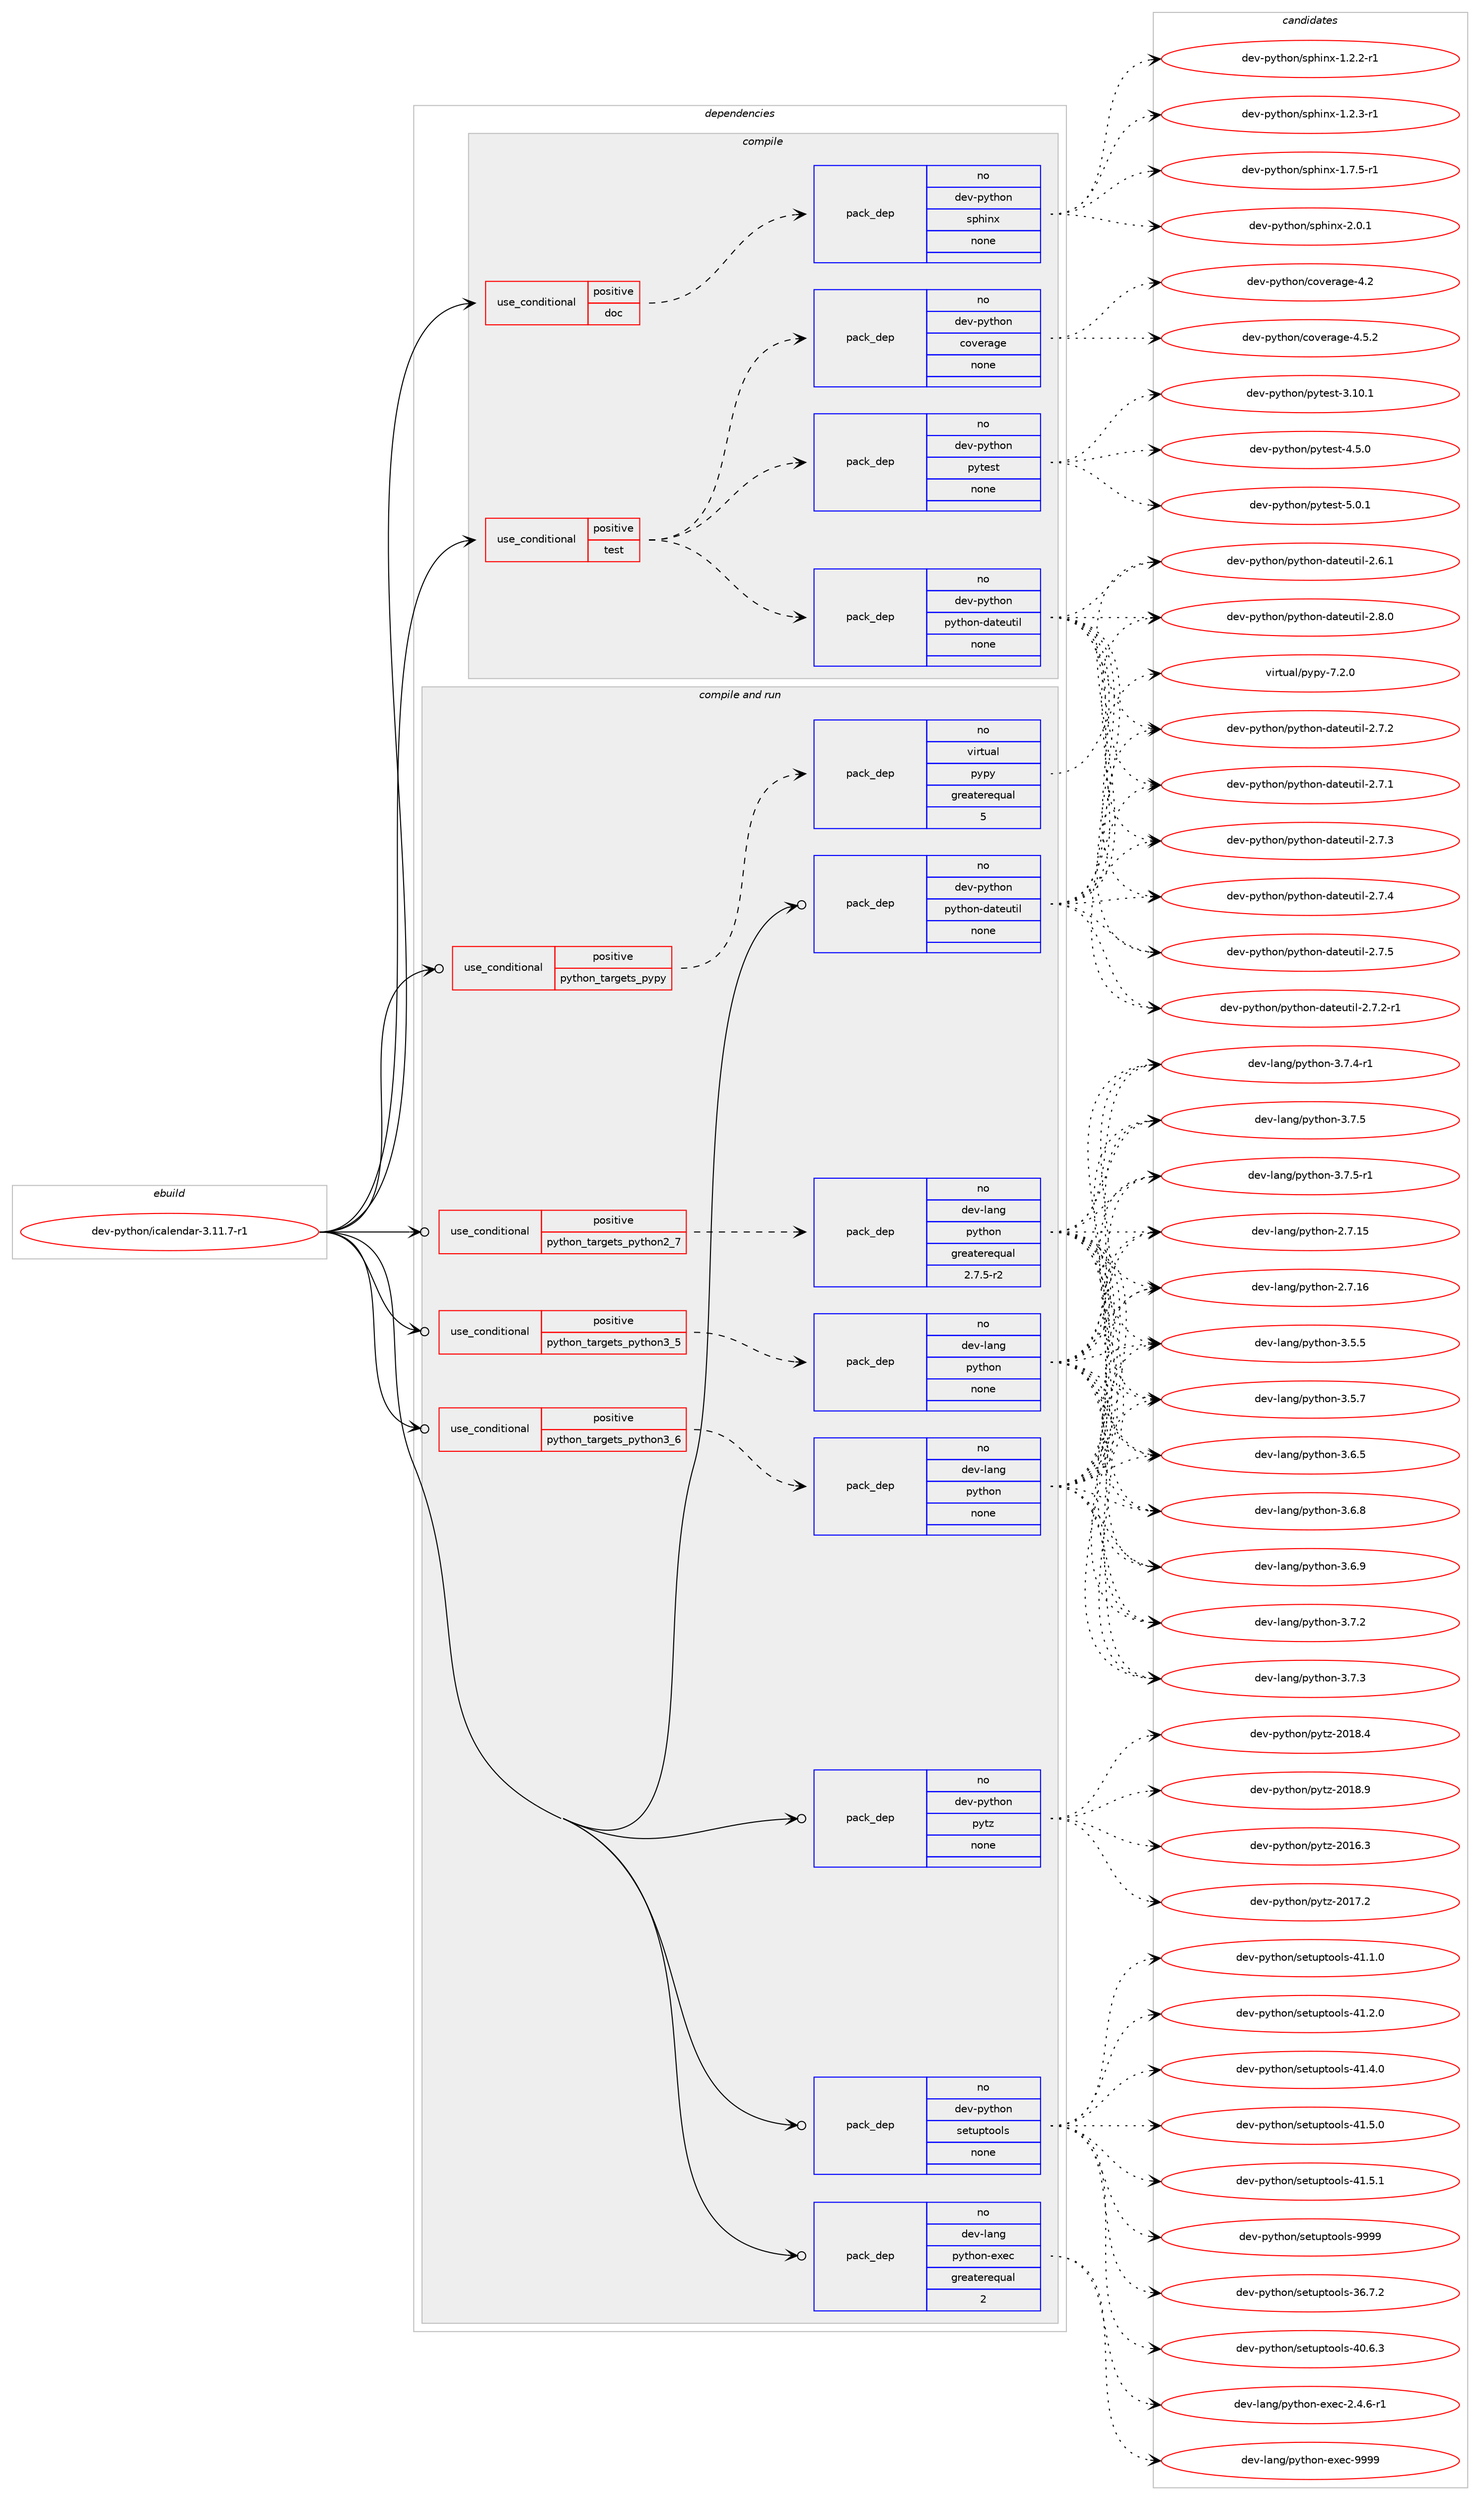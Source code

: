 digraph prolog {

# *************
# Graph options
# *************

newrank=true;
concentrate=true;
compound=true;
graph [rankdir=LR,fontname=Helvetica,fontsize=10,ranksep=1.5];#, ranksep=2.5, nodesep=0.2];
edge  [arrowhead=vee];
node  [fontname=Helvetica,fontsize=10];

# **********
# The ebuild
# **********

subgraph cluster_leftcol {
color=gray;
rank=same;
label=<<i>ebuild</i>>;
id [label="dev-python/icalendar-3.11.7-r1", color=red, width=4, href="../dev-python/icalendar-3.11.7-r1.svg"];
}

# ****************
# The dependencies
# ****************

subgraph cluster_midcol {
color=gray;
label=<<i>dependencies</i>>;
subgraph cluster_compile {
fillcolor="#eeeeee";
style=filled;
label=<<i>compile</i>>;
subgraph cond140720 {
dependency609069 [label=<<TABLE BORDER="0" CELLBORDER="1" CELLSPACING="0" CELLPADDING="4"><TR><TD ROWSPAN="3" CELLPADDING="10">use_conditional</TD></TR><TR><TD>positive</TD></TR><TR><TD>doc</TD></TR></TABLE>>, shape=none, color=red];
subgraph pack456550 {
dependency609070 [label=<<TABLE BORDER="0" CELLBORDER="1" CELLSPACING="0" CELLPADDING="4" WIDTH="220"><TR><TD ROWSPAN="6" CELLPADDING="30">pack_dep</TD></TR><TR><TD WIDTH="110">no</TD></TR><TR><TD>dev-python</TD></TR><TR><TD>sphinx</TD></TR><TR><TD>none</TD></TR><TR><TD></TD></TR></TABLE>>, shape=none, color=blue];
}
dependency609069:e -> dependency609070:w [weight=20,style="dashed",arrowhead="vee"];
}
id:e -> dependency609069:w [weight=20,style="solid",arrowhead="vee"];
subgraph cond140721 {
dependency609071 [label=<<TABLE BORDER="0" CELLBORDER="1" CELLSPACING="0" CELLPADDING="4"><TR><TD ROWSPAN="3" CELLPADDING="10">use_conditional</TD></TR><TR><TD>positive</TD></TR><TR><TD>test</TD></TR></TABLE>>, shape=none, color=red];
subgraph pack456551 {
dependency609072 [label=<<TABLE BORDER="0" CELLBORDER="1" CELLSPACING="0" CELLPADDING="4" WIDTH="220"><TR><TD ROWSPAN="6" CELLPADDING="30">pack_dep</TD></TR><TR><TD WIDTH="110">no</TD></TR><TR><TD>dev-python</TD></TR><TR><TD>python-dateutil</TD></TR><TR><TD>none</TD></TR><TR><TD></TD></TR></TABLE>>, shape=none, color=blue];
}
dependency609071:e -> dependency609072:w [weight=20,style="dashed",arrowhead="vee"];
subgraph pack456552 {
dependency609073 [label=<<TABLE BORDER="0" CELLBORDER="1" CELLSPACING="0" CELLPADDING="4" WIDTH="220"><TR><TD ROWSPAN="6" CELLPADDING="30">pack_dep</TD></TR><TR><TD WIDTH="110">no</TD></TR><TR><TD>dev-python</TD></TR><TR><TD>pytest</TD></TR><TR><TD>none</TD></TR><TR><TD></TD></TR></TABLE>>, shape=none, color=blue];
}
dependency609071:e -> dependency609073:w [weight=20,style="dashed",arrowhead="vee"];
subgraph pack456553 {
dependency609074 [label=<<TABLE BORDER="0" CELLBORDER="1" CELLSPACING="0" CELLPADDING="4" WIDTH="220"><TR><TD ROWSPAN="6" CELLPADDING="30">pack_dep</TD></TR><TR><TD WIDTH="110">no</TD></TR><TR><TD>dev-python</TD></TR><TR><TD>coverage</TD></TR><TR><TD>none</TD></TR><TR><TD></TD></TR></TABLE>>, shape=none, color=blue];
}
dependency609071:e -> dependency609074:w [weight=20,style="dashed",arrowhead="vee"];
}
id:e -> dependency609071:w [weight=20,style="solid",arrowhead="vee"];
}
subgraph cluster_compileandrun {
fillcolor="#eeeeee";
style=filled;
label=<<i>compile and run</i>>;
subgraph cond140722 {
dependency609075 [label=<<TABLE BORDER="0" CELLBORDER="1" CELLSPACING="0" CELLPADDING="4"><TR><TD ROWSPAN="3" CELLPADDING="10">use_conditional</TD></TR><TR><TD>positive</TD></TR><TR><TD>python_targets_pypy</TD></TR></TABLE>>, shape=none, color=red];
subgraph pack456554 {
dependency609076 [label=<<TABLE BORDER="0" CELLBORDER="1" CELLSPACING="0" CELLPADDING="4" WIDTH="220"><TR><TD ROWSPAN="6" CELLPADDING="30">pack_dep</TD></TR><TR><TD WIDTH="110">no</TD></TR><TR><TD>virtual</TD></TR><TR><TD>pypy</TD></TR><TR><TD>greaterequal</TD></TR><TR><TD>5</TD></TR></TABLE>>, shape=none, color=blue];
}
dependency609075:e -> dependency609076:w [weight=20,style="dashed",arrowhead="vee"];
}
id:e -> dependency609075:w [weight=20,style="solid",arrowhead="odotvee"];
subgraph cond140723 {
dependency609077 [label=<<TABLE BORDER="0" CELLBORDER="1" CELLSPACING="0" CELLPADDING="4"><TR><TD ROWSPAN="3" CELLPADDING="10">use_conditional</TD></TR><TR><TD>positive</TD></TR><TR><TD>python_targets_python2_7</TD></TR></TABLE>>, shape=none, color=red];
subgraph pack456555 {
dependency609078 [label=<<TABLE BORDER="0" CELLBORDER="1" CELLSPACING="0" CELLPADDING="4" WIDTH="220"><TR><TD ROWSPAN="6" CELLPADDING="30">pack_dep</TD></TR><TR><TD WIDTH="110">no</TD></TR><TR><TD>dev-lang</TD></TR><TR><TD>python</TD></TR><TR><TD>greaterequal</TD></TR><TR><TD>2.7.5-r2</TD></TR></TABLE>>, shape=none, color=blue];
}
dependency609077:e -> dependency609078:w [weight=20,style="dashed",arrowhead="vee"];
}
id:e -> dependency609077:w [weight=20,style="solid",arrowhead="odotvee"];
subgraph cond140724 {
dependency609079 [label=<<TABLE BORDER="0" CELLBORDER="1" CELLSPACING="0" CELLPADDING="4"><TR><TD ROWSPAN="3" CELLPADDING="10">use_conditional</TD></TR><TR><TD>positive</TD></TR><TR><TD>python_targets_python3_5</TD></TR></TABLE>>, shape=none, color=red];
subgraph pack456556 {
dependency609080 [label=<<TABLE BORDER="0" CELLBORDER="1" CELLSPACING="0" CELLPADDING="4" WIDTH="220"><TR><TD ROWSPAN="6" CELLPADDING="30">pack_dep</TD></TR><TR><TD WIDTH="110">no</TD></TR><TR><TD>dev-lang</TD></TR><TR><TD>python</TD></TR><TR><TD>none</TD></TR><TR><TD></TD></TR></TABLE>>, shape=none, color=blue];
}
dependency609079:e -> dependency609080:w [weight=20,style="dashed",arrowhead="vee"];
}
id:e -> dependency609079:w [weight=20,style="solid",arrowhead="odotvee"];
subgraph cond140725 {
dependency609081 [label=<<TABLE BORDER="0" CELLBORDER="1" CELLSPACING="0" CELLPADDING="4"><TR><TD ROWSPAN="3" CELLPADDING="10">use_conditional</TD></TR><TR><TD>positive</TD></TR><TR><TD>python_targets_python3_6</TD></TR></TABLE>>, shape=none, color=red];
subgraph pack456557 {
dependency609082 [label=<<TABLE BORDER="0" CELLBORDER="1" CELLSPACING="0" CELLPADDING="4" WIDTH="220"><TR><TD ROWSPAN="6" CELLPADDING="30">pack_dep</TD></TR><TR><TD WIDTH="110">no</TD></TR><TR><TD>dev-lang</TD></TR><TR><TD>python</TD></TR><TR><TD>none</TD></TR><TR><TD></TD></TR></TABLE>>, shape=none, color=blue];
}
dependency609081:e -> dependency609082:w [weight=20,style="dashed",arrowhead="vee"];
}
id:e -> dependency609081:w [weight=20,style="solid",arrowhead="odotvee"];
subgraph pack456558 {
dependency609083 [label=<<TABLE BORDER="0" CELLBORDER="1" CELLSPACING="0" CELLPADDING="4" WIDTH="220"><TR><TD ROWSPAN="6" CELLPADDING="30">pack_dep</TD></TR><TR><TD WIDTH="110">no</TD></TR><TR><TD>dev-lang</TD></TR><TR><TD>python-exec</TD></TR><TR><TD>greaterequal</TD></TR><TR><TD>2</TD></TR></TABLE>>, shape=none, color=blue];
}
id:e -> dependency609083:w [weight=20,style="solid",arrowhead="odotvee"];
subgraph pack456559 {
dependency609084 [label=<<TABLE BORDER="0" CELLBORDER="1" CELLSPACING="0" CELLPADDING="4" WIDTH="220"><TR><TD ROWSPAN="6" CELLPADDING="30">pack_dep</TD></TR><TR><TD WIDTH="110">no</TD></TR><TR><TD>dev-python</TD></TR><TR><TD>python-dateutil</TD></TR><TR><TD>none</TD></TR><TR><TD></TD></TR></TABLE>>, shape=none, color=blue];
}
id:e -> dependency609084:w [weight=20,style="solid",arrowhead="odotvee"];
subgraph pack456560 {
dependency609085 [label=<<TABLE BORDER="0" CELLBORDER="1" CELLSPACING="0" CELLPADDING="4" WIDTH="220"><TR><TD ROWSPAN="6" CELLPADDING="30">pack_dep</TD></TR><TR><TD WIDTH="110">no</TD></TR><TR><TD>dev-python</TD></TR><TR><TD>pytz</TD></TR><TR><TD>none</TD></TR><TR><TD></TD></TR></TABLE>>, shape=none, color=blue];
}
id:e -> dependency609085:w [weight=20,style="solid",arrowhead="odotvee"];
subgraph pack456561 {
dependency609086 [label=<<TABLE BORDER="0" CELLBORDER="1" CELLSPACING="0" CELLPADDING="4" WIDTH="220"><TR><TD ROWSPAN="6" CELLPADDING="30">pack_dep</TD></TR><TR><TD WIDTH="110">no</TD></TR><TR><TD>dev-python</TD></TR><TR><TD>setuptools</TD></TR><TR><TD>none</TD></TR><TR><TD></TD></TR></TABLE>>, shape=none, color=blue];
}
id:e -> dependency609086:w [weight=20,style="solid",arrowhead="odotvee"];
}
subgraph cluster_run {
fillcolor="#eeeeee";
style=filled;
label=<<i>run</i>>;
}
}

# **************
# The candidates
# **************

subgraph cluster_choices {
rank=same;
color=gray;
label=<<i>candidates</i>>;

subgraph choice456550 {
color=black;
nodesep=1;
choice10010111845112121116104111110471151121041051101204549465046504511449 [label="dev-python/sphinx-1.2.2-r1", color=red, width=4,href="../dev-python/sphinx-1.2.2-r1.svg"];
choice10010111845112121116104111110471151121041051101204549465046514511449 [label="dev-python/sphinx-1.2.3-r1", color=red, width=4,href="../dev-python/sphinx-1.2.3-r1.svg"];
choice10010111845112121116104111110471151121041051101204549465546534511449 [label="dev-python/sphinx-1.7.5-r1", color=red, width=4,href="../dev-python/sphinx-1.7.5-r1.svg"];
choice1001011184511212111610411111047115112104105110120455046484649 [label="dev-python/sphinx-2.0.1", color=red, width=4,href="../dev-python/sphinx-2.0.1.svg"];
dependency609070:e -> choice10010111845112121116104111110471151121041051101204549465046504511449:w [style=dotted,weight="100"];
dependency609070:e -> choice10010111845112121116104111110471151121041051101204549465046514511449:w [style=dotted,weight="100"];
dependency609070:e -> choice10010111845112121116104111110471151121041051101204549465546534511449:w [style=dotted,weight="100"];
dependency609070:e -> choice1001011184511212111610411111047115112104105110120455046484649:w [style=dotted,weight="100"];
}
subgraph choice456551 {
color=black;
nodesep=1;
choice10010111845112121116104111110471121211161041111104510097116101117116105108455046544649 [label="dev-python/python-dateutil-2.6.1", color=red, width=4,href="../dev-python/python-dateutil-2.6.1.svg"];
choice10010111845112121116104111110471121211161041111104510097116101117116105108455046554649 [label="dev-python/python-dateutil-2.7.1", color=red, width=4,href="../dev-python/python-dateutil-2.7.1.svg"];
choice10010111845112121116104111110471121211161041111104510097116101117116105108455046554650 [label="dev-python/python-dateutil-2.7.2", color=red, width=4,href="../dev-python/python-dateutil-2.7.2.svg"];
choice100101118451121211161041111104711212111610411111045100971161011171161051084550465546504511449 [label="dev-python/python-dateutil-2.7.2-r1", color=red, width=4,href="../dev-python/python-dateutil-2.7.2-r1.svg"];
choice10010111845112121116104111110471121211161041111104510097116101117116105108455046554651 [label="dev-python/python-dateutil-2.7.3", color=red, width=4,href="../dev-python/python-dateutil-2.7.3.svg"];
choice10010111845112121116104111110471121211161041111104510097116101117116105108455046554652 [label="dev-python/python-dateutil-2.7.4", color=red, width=4,href="../dev-python/python-dateutil-2.7.4.svg"];
choice10010111845112121116104111110471121211161041111104510097116101117116105108455046554653 [label="dev-python/python-dateutil-2.7.5", color=red, width=4,href="../dev-python/python-dateutil-2.7.5.svg"];
choice10010111845112121116104111110471121211161041111104510097116101117116105108455046564648 [label="dev-python/python-dateutil-2.8.0", color=red, width=4,href="../dev-python/python-dateutil-2.8.0.svg"];
dependency609072:e -> choice10010111845112121116104111110471121211161041111104510097116101117116105108455046544649:w [style=dotted,weight="100"];
dependency609072:e -> choice10010111845112121116104111110471121211161041111104510097116101117116105108455046554649:w [style=dotted,weight="100"];
dependency609072:e -> choice10010111845112121116104111110471121211161041111104510097116101117116105108455046554650:w [style=dotted,weight="100"];
dependency609072:e -> choice100101118451121211161041111104711212111610411111045100971161011171161051084550465546504511449:w [style=dotted,weight="100"];
dependency609072:e -> choice10010111845112121116104111110471121211161041111104510097116101117116105108455046554651:w [style=dotted,weight="100"];
dependency609072:e -> choice10010111845112121116104111110471121211161041111104510097116101117116105108455046554652:w [style=dotted,weight="100"];
dependency609072:e -> choice10010111845112121116104111110471121211161041111104510097116101117116105108455046554653:w [style=dotted,weight="100"];
dependency609072:e -> choice10010111845112121116104111110471121211161041111104510097116101117116105108455046564648:w [style=dotted,weight="100"];
}
subgraph choice456552 {
color=black;
nodesep=1;
choice100101118451121211161041111104711212111610111511645514649484649 [label="dev-python/pytest-3.10.1", color=red, width=4,href="../dev-python/pytest-3.10.1.svg"];
choice1001011184511212111610411111047112121116101115116455246534648 [label="dev-python/pytest-4.5.0", color=red, width=4,href="../dev-python/pytest-4.5.0.svg"];
choice1001011184511212111610411111047112121116101115116455346484649 [label="dev-python/pytest-5.0.1", color=red, width=4,href="../dev-python/pytest-5.0.1.svg"];
dependency609073:e -> choice100101118451121211161041111104711212111610111511645514649484649:w [style=dotted,weight="100"];
dependency609073:e -> choice1001011184511212111610411111047112121116101115116455246534648:w [style=dotted,weight="100"];
dependency609073:e -> choice1001011184511212111610411111047112121116101115116455346484649:w [style=dotted,weight="100"];
}
subgraph choice456553 {
color=black;
nodesep=1;
choice1001011184511212111610411111047991111181011149710310145524650 [label="dev-python/coverage-4.2", color=red, width=4,href="../dev-python/coverage-4.2.svg"];
choice10010111845112121116104111110479911111810111497103101455246534650 [label="dev-python/coverage-4.5.2", color=red, width=4,href="../dev-python/coverage-4.5.2.svg"];
dependency609074:e -> choice1001011184511212111610411111047991111181011149710310145524650:w [style=dotted,weight="100"];
dependency609074:e -> choice10010111845112121116104111110479911111810111497103101455246534650:w [style=dotted,weight="100"];
}
subgraph choice456554 {
color=black;
nodesep=1;
choice1181051141161179710847112121112121455546504648 [label="virtual/pypy-7.2.0", color=red, width=4,href="../virtual/pypy-7.2.0.svg"];
dependency609076:e -> choice1181051141161179710847112121112121455546504648:w [style=dotted,weight="100"];
}
subgraph choice456555 {
color=black;
nodesep=1;
choice10010111845108971101034711212111610411111045504655464953 [label="dev-lang/python-2.7.15", color=red, width=4,href="../dev-lang/python-2.7.15.svg"];
choice10010111845108971101034711212111610411111045504655464954 [label="dev-lang/python-2.7.16", color=red, width=4,href="../dev-lang/python-2.7.16.svg"];
choice100101118451089711010347112121116104111110455146534653 [label="dev-lang/python-3.5.5", color=red, width=4,href="../dev-lang/python-3.5.5.svg"];
choice100101118451089711010347112121116104111110455146534655 [label="dev-lang/python-3.5.7", color=red, width=4,href="../dev-lang/python-3.5.7.svg"];
choice100101118451089711010347112121116104111110455146544653 [label="dev-lang/python-3.6.5", color=red, width=4,href="../dev-lang/python-3.6.5.svg"];
choice100101118451089711010347112121116104111110455146544656 [label="dev-lang/python-3.6.8", color=red, width=4,href="../dev-lang/python-3.6.8.svg"];
choice100101118451089711010347112121116104111110455146544657 [label="dev-lang/python-3.6.9", color=red, width=4,href="../dev-lang/python-3.6.9.svg"];
choice100101118451089711010347112121116104111110455146554650 [label="dev-lang/python-3.7.2", color=red, width=4,href="../dev-lang/python-3.7.2.svg"];
choice100101118451089711010347112121116104111110455146554651 [label="dev-lang/python-3.7.3", color=red, width=4,href="../dev-lang/python-3.7.3.svg"];
choice1001011184510897110103471121211161041111104551465546524511449 [label="dev-lang/python-3.7.4-r1", color=red, width=4,href="../dev-lang/python-3.7.4-r1.svg"];
choice100101118451089711010347112121116104111110455146554653 [label="dev-lang/python-3.7.5", color=red, width=4,href="../dev-lang/python-3.7.5.svg"];
choice1001011184510897110103471121211161041111104551465546534511449 [label="dev-lang/python-3.7.5-r1", color=red, width=4,href="../dev-lang/python-3.7.5-r1.svg"];
dependency609078:e -> choice10010111845108971101034711212111610411111045504655464953:w [style=dotted,weight="100"];
dependency609078:e -> choice10010111845108971101034711212111610411111045504655464954:w [style=dotted,weight="100"];
dependency609078:e -> choice100101118451089711010347112121116104111110455146534653:w [style=dotted,weight="100"];
dependency609078:e -> choice100101118451089711010347112121116104111110455146534655:w [style=dotted,weight="100"];
dependency609078:e -> choice100101118451089711010347112121116104111110455146544653:w [style=dotted,weight="100"];
dependency609078:e -> choice100101118451089711010347112121116104111110455146544656:w [style=dotted,weight="100"];
dependency609078:e -> choice100101118451089711010347112121116104111110455146544657:w [style=dotted,weight="100"];
dependency609078:e -> choice100101118451089711010347112121116104111110455146554650:w [style=dotted,weight="100"];
dependency609078:e -> choice100101118451089711010347112121116104111110455146554651:w [style=dotted,weight="100"];
dependency609078:e -> choice1001011184510897110103471121211161041111104551465546524511449:w [style=dotted,weight="100"];
dependency609078:e -> choice100101118451089711010347112121116104111110455146554653:w [style=dotted,weight="100"];
dependency609078:e -> choice1001011184510897110103471121211161041111104551465546534511449:w [style=dotted,weight="100"];
}
subgraph choice456556 {
color=black;
nodesep=1;
choice10010111845108971101034711212111610411111045504655464953 [label="dev-lang/python-2.7.15", color=red, width=4,href="../dev-lang/python-2.7.15.svg"];
choice10010111845108971101034711212111610411111045504655464954 [label="dev-lang/python-2.7.16", color=red, width=4,href="../dev-lang/python-2.7.16.svg"];
choice100101118451089711010347112121116104111110455146534653 [label="dev-lang/python-3.5.5", color=red, width=4,href="../dev-lang/python-3.5.5.svg"];
choice100101118451089711010347112121116104111110455146534655 [label="dev-lang/python-3.5.7", color=red, width=4,href="../dev-lang/python-3.5.7.svg"];
choice100101118451089711010347112121116104111110455146544653 [label="dev-lang/python-3.6.5", color=red, width=4,href="../dev-lang/python-3.6.5.svg"];
choice100101118451089711010347112121116104111110455146544656 [label="dev-lang/python-3.6.8", color=red, width=4,href="../dev-lang/python-3.6.8.svg"];
choice100101118451089711010347112121116104111110455146544657 [label="dev-lang/python-3.6.9", color=red, width=4,href="../dev-lang/python-3.6.9.svg"];
choice100101118451089711010347112121116104111110455146554650 [label="dev-lang/python-3.7.2", color=red, width=4,href="../dev-lang/python-3.7.2.svg"];
choice100101118451089711010347112121116104111110455146554651 [label="dev-lang/python-3.7.3", color=red, width=4,href="../dev-lang/python-3.7.3.svg"];
choice1001011184510897110103471121211161041111104551465546524511449 [label="dev-lang/python-3.7.4-r1", color=red, width=4,href="../dev-lang/python-3.7.4-r1.svg"];
choice100101118451089711010347112121116104111110455146554653 [label="dev-lang/python-3.7.5", color=red, width=4,href="../dev-lang/python-3.7.5.svg"];
choice1001011184510897110103471121211161041111104551465546534511449 [label="dev-lang/python-3.7.5-r1", color=red, width=4,href="../dev-lang/python-3.7.5-r1.svg"];
dependency609080:e -> choice10010111845108971101034711212111610411111045504655464953:w [style=dotted,weight="100"];
dependency609080:e -> choice10010111845108971101034711212111610411111045504655464954:w [style=dotted,weight="100"];
dependency609080:e -> choice100101118451089711010347112121116104111110455146534653:w [style=dotted,weight="100"];
dependency609080:e -> choice100101118451089711010347112121116104111110455146534655:w [style=dotted,weight="100"];
dependency609080:e -> choice100101118451089711010347112121116104111110455146544653:w [style=dotted,weight="100"];
dependency609080:e -> choice100101118451089711010347112121116104111110455146544656:w [style=dotted,weight="100"];
dependency609080:e -> choice100101118451089711010347112121116104111110455146544657:w [style=dotted,weight="100"];
dependency609080:e -> choice100101118451089711010347112121116104111110455146554650:w [style=dotted,weight="100"];
dependency609080:e -> choice100101118451089711010347112121116104111110455146554651:w [style=dotted,weight="100"];
dependency609080:e -> choice1001011184510897110103471121211161041111104551465546524511449:w [style=dotted,weight="100"];
dependency609080:e -> choice100101118451089711010347112121116104111110455146554653:w [style=dotted,weight="100"];
dependency609080:e -> choice1001011184510897110103471121211161041111104551465546534511449:w [style=dotted,weight="100"];
}
subgraph choice456557 {
color=black;
nodesep=1;
choice10010111845108971101034711212111610411111045504655464953 [label="dev-lang/python-2.7.15", color=red, width=4,href="../dev-lang/python-2.7.15.svg"];
choice10010111845108971101034711212111610411111045504655464954 [label="dev-lang/python-2.7.16", color=red, width=4,href="../dev-lang/python-2.7.16.svg"];
choice100101118451089711010347112121116104111110455146534653 [label="dev-lang/python-3.5.5", color=red, width=4,href="../dev-lang/python-3.5.5.svg"];
choice100101118451089711010347112121116104111110455146534655 [label="dev-lang/python-3.5.7", color=red, width=4,href="../dev-lang/python-3.5.7.svg"];
choice100101118451089711010347112121116104111110455146544653 [label="dev-lang/python-3.6.5", color=red, width=4,href="../dev-lang/python-3.6.5.svg"];
choice100101118451089711010347112121116104111110455146544656 [label="dev-lang/python-3.6.8", color=red, width=4,href="../dev-lang/python-3.6.8.svg"];
choice100101118451089711010347112121116104111110455146544657 [label="dev-lang/python-3.6.9", color=red, width=4,href="../dev-lang/python-3.6.9.svg"];
choice100101118451089711010347112121116104111110455146554650 [label="dev-lang/python-3.7.2", color=red, width=4,href="../dev-lang/python-3.7.2.svg"];
choice100101118451089711010347112121116104111110455146554651 [label="dev-lang/python-3.7.3", color=red, width=4,href="../dev-lang/python-3.7.3.svg"];
choice1001011184510897110103471121211161041111104551465546524511449 [label="dev-lang/python-3.7.4-r1", color=red, width=4,href="../dev-lang/python-3.7.4-r1.svg"];
choice100101118451089711010347112121116104111110455146554653 [label="dev-lang/python-3.7.5", color=red, width=4,href="../dev-lang/python-3.7.5.svg"];
choice1001011184510897110103471121211161041111104551465546534511449 [label="dev-lang/python-3.7.5-r1", color=red, width=4,href="../dev-lang/python-3.7.5-r1.svg"];
dependency609082:e -> choice10010111845108971101034711212111610411111045504655464953:w [style=dotted,weight="100"];
dependency609082:e -> choice10010111845108971101034711212111610411111045504655464954:w [style=dotted,weight="100"];
dependency609082:e -> choice100101118451089711010347112121116104111110455146534653:w [style=dotted,weight="100"];
dependency609082:e -> choice100101118451089711010347112121116104111110455146534655:w [style=dotted,weight="100"];
dependency609082:e -> choice100101118451089711010347112121116104111110455146544653:w [style=dotted,weight="100"];
dependency609082:e -> choice100101118451089711010347112121116104111110455146544656:w [style=dotted,weight="100"];
dependency609082:e -> choice100101118451089711010347112121116104111110455146544657:w [style=dotted,weight="100"];
dependency609082:e -> choice100101118451089711010347112121116104111110455146554650:w [style=dotted,weight="100"];
dependency609082:e -> choice100101118451089711010347112121116104111110455146554651:w [style=dotted,weight="100"];
dependency609082:e -> choice1001011184510897110103471121211161041111104551465546524511449:w [style=dotted,weight="100"];
dependency609082:e -> choice100101118451089711010347112121116104111110455146554653:w [style=dotted,weight="100"];
dependency609082:e -> choice1001011184510897110103471121211161041111104551465546534511449:w [style=dotted,weight="100"];
}
subgraph choice456558 {
color=black;
nodesep=1;
choice10010111845108971101034711212111610411111045101120101994550465246544511449 [label="dev-lang/python-exec-2.4.6-r1", color=red, width=4,href="../dev-lang/python-exec-2.4.6-r1.svg"];
choice10010111845108971101034711212111610411111045101120101994557575757 [label="dev-lang/python-exec-9999", color=red, width=4,href="../dev-lang/python-exec-9999.svg"];
dependency609083:e -> choice10010111845108971101034711212111610411111045101120101994550465246544511449:w [style=dotted,weight="100"];
dependency609083:e -> choice10010111845108971101034711212111610411111045101120101994557575757:w [style=dotted,weight="100"];
}
subgraph choice456559 {
color=black;
nodesep=1;
choice10010111845112121116104111110471121211161041111104510097116101117116105108455046544649 [label="dev-python/python-dateutil-2.6.1", color=red, width=4,href="../dev-python/python-dateutil-2.6.1.svg"];
choice10010111845112121116104111110471121211161041111104510097116101117116105108455046554649 [label="dev-python/python-dateutil-2.7.1", color=red, width=4,href="../dev-python/python-dateutil-2.7.1.svg"];
choice10010111845112121116104111110471121211161041111104510097116101117116105108455046554650 [label="dev-python/python-dateutil-2.7.2", color=red, width=4,href="../dev-python/python-dateutil-2.7.2.svg"];
choice100101118451121211161041111104711212111610411111045100971161011171161051084550465546504511449 [label="dev-python/python-dateutil-2.7.2-r1", color=red, width=4,href="../dev-python/python-dateutil-2.7.2-r1.svg"];
choice10010111845112121116104111110471121211161041111104510097116101117116105108455046554651 [label="dev-python/python-dateutil-2.7.3", color=red, width=4,href="../dev-python/python-dateutil-2.7.3.svg"];
choice10010111845112121116104111110471121211161041111104510097116101117116105108455046554652 [label="dev-python/python-dateutil-2.7.4", color=red, width=4,href="../dev-python/python-dateutil-2.7.4.svg"];
choice10010111845112121116104111110471121211161041111104510097116101117116105108455046554653 [label="dev-python/python-dateutil-2.7.5", color=red, width=4,href="../dev-python/python-dateutil-2.7.5.svg"];
choice10010111845112121116104111110471121211161041111104510097116101117116105108455046564648 [label="dev-python/python-dateutil-2.8.0", color=red, width=4,href="../dev-python/python-dateutil-2.8.0.svg"];
dependency609084:e -> choice10010111845112121116104111110471121211161041111104510097116101117116105108455046544649:w [style=dotted,weight="100"];
dependency609084:e -> choice10010111845112121116104111110471121211161041111104510097116101117116105108455046554649:w [style=dotted,weight="100"];
dependency609084:e -> choice10010111845112121116104111110471121211161041111104510097116101117116105108455046554650:w [style=dotted,weight="100"];
dependency609084:e -> choice100101118451121211161041111104711212111610411111045100971161011171161051084550465546504511449:w [style=dotted,weight="100"];
dependency609084:e -> choice10010111845112121116104111110471121211161041111104510097116101117116105108455046554651:w [style=dotted,weight="100"];
dependency609084:e -> choice10010111845112121116104111110471121211161041111104510097116101117116105108455046554652:w [style=dotted,weight="100"];
dependency609084:e -> choice10010111845112121116104111110471121211161041111104510097116101117116105108455046554653:w [style=dotted,weight="100"];
dependency609084:e -> choice10010111845112121116104111110471121211161041111104510097116101117116105108455046564648:w [style=dotted,weight="100"];
}
subgraph choice456560 {
color=black;
nodesep=1;
choice100101118451121211161041111104711212111612245504849544651 [label="dev-python/pytz-2016.3", color=red, width=4,href="../dev-python/pytz-2016.3.svg"];
choice100101118451121211161041111104711212111612245504849554650 [label="dev-python/pytz-2017.2", color=red, width=4,href="../dev-python/pytz-2017.2.svg"];
choice100101118451121211161041111104711212111612245504849564652 [label="dev-python/pytz-2018.4", color=red, width=4,href="../dev-python/pytz-2018.4.svg"];
choice100101118451121211161041111104711212111612245504849564657 [label="dev-python/pytz-2018.9", color=red, width=4,href="../dev-python/pytz-2018.9.svg"];
dependency609085:e -> choice100101118451121211161041111104711212111612245504849544651:w [style=dotted,weight="100"];
dependency609085:e -> choice100101118451121211161041111104711212111612245504849554650:w [style=dotted,weight="100"];
dependency609085:e -> choice100101118451121211161041111104711212111612245504849564652:w [style=dotted,weight="100"];
dependency609085:e -> choice100101118451121211161041111104711212111612245504849564657:w [style=dotted,weight="100"];
}
subgraph choice456561 {
color=black;
nodesep=1;
choice100101118451121211161041111104711510111611711211611111110811545515446554650 [label="dev-python/setuptools-36.7.2", color=red, width=4,href="../dev-python/setuptools-36.7.2.svg"];
choice100101118451121211161041111104711510111611711211611111110811545524846544651 [label="dev-python/setuptools-40.6.3", color=red, width=4,href="../dev-python/setuptools-40.6.3.svg"];
choice100101118451121211161041111104711510111611711211611111110811545524946494648 [label="dev-python/setuptools-41.1.0", color=red, width=4,href="../dev-python/setuptools-41.1.0.svg"];
choice100101118451121211161041111104711510111611711211611111110811545524946504648 [label="dev-python/setuptools-41.2.0", color=red, width=4,href="../dev-python/setuptools-41.2.0.svg"];
choice100101118451121211161041111104711510111611711211611111110811545524946524648 [label="dev-python/setuptools-41.4.0", color=red, width=4,href="../dev-python/setuptools-41.4.0.svg"];
choice100101118451121211161041111104711510111611711211611111110811545524946534648 [label="dev-python/setuptools-41.5.0", color=red, width=4,href="../dev-python/setuptools-41.5.0.svg"];
choice100101118451121211161041111104711510111611711211611111110811545524946534649 [label="dev-python/setuptools-41.5.1", color=red, width=4,href="../dev-python/setuptools-41.5.1.svg"];
choice10010111845112121116104111110471151011161171121161111111081154557575757 [label="dev-python/setuptools-9999", color=red, width=4,href="../dev-python/setuptools-9999.svg"];
dependency609086:e -> choice100101118451121211161041111104711510111611711211611111110811545515446554650:w [style=dotted,weight="100"];
dependency609086:e -> choice100101118451121211161041111104711510111611711211611111110811545524846544651:w [style=dotted,weight="100"];
dependency609086:e -> choice100101118451121211161041111104711510111611711211611111110811545524946494648:w [style=dotted,weight="100"];
dependency609086:e -> choice100101118451121211161041111104711510111611711211611111110811545524946504648:w [style=dotted,weight="100"];
dependency609086:e -> choice100101118451121211161041111104711510111611711211611111110811545524946524648:w [style=dotted,weight="100"];
dependency609086:e -> choice100101118451121211161041111104711510111611711211611111110811545524946534648:w [style=dotted,weight="100"];
dependency609086:e -> choice100101118451121211161041111104711510111611711211611111110811545524946534649:w [style=dotted,weight="100"];
dependency609086:e -> choice10010111845112121116104111110471151011161171121161111111081154557575757:w [style=dotted,weight="100"];
}
}

}
